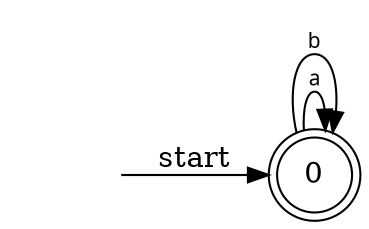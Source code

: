 digraph G {
node[shape=plaintext];
0[shape=circle];
""->0[ label = start];
size = "60, 40";
rankdir = LR;
fontname = "Microsoft YaHei";
fontsize = 10;
node [shape = circle, fontname = "Microsoft YaHei", fontsize = 10];
edge [fontname = "Microsoft YaHei", fontsize = 10];
0[ shape = doublecircle ];
0 -> 0 [ label = " a " ];
0 -> 0 [ label = " b " ];
}
